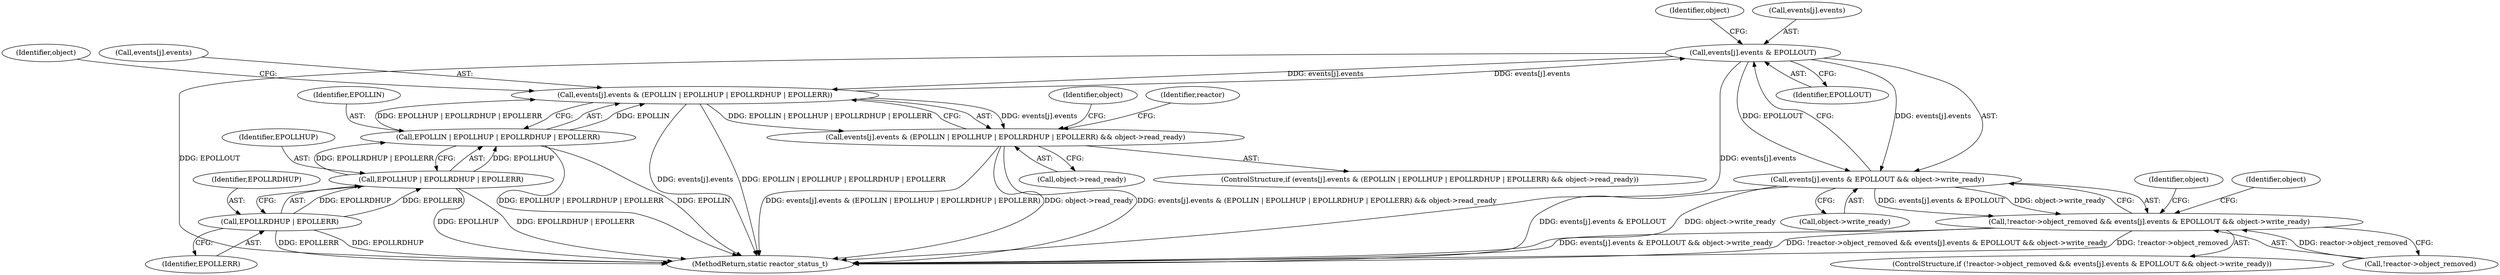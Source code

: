 digraph "0_Android_472271b153c5dc53c28beac55480a8d8434b2d5c_59@array" {
"1000298" [label="(Call,events[j].events & EPOLLOUT)"];
"1000271" [label="(Call,events[j].events & (EPOLLIN | EPOLLHUP | EPOLLRDHUP | EPOLLERR))"];
"1000298" [label="(Call,events[j].events & EPOLLOUT)"];
"1000277" [label="(Call,EPOLLIN | EPOLLHUP | EPOLLRDHUP | EPOLLERR)"];
"1000279" [label="(Call,EPOLLHUP | EPOLLRDHUP | EPOLLERR)"];
"1000281" [label="(Call,EPOLLRDHUP | EPOLLERR)"];
"1000270" [label="(Call,events[j].events & (EPOLLIN | EPOLLHUP | EPOLLRDHUP | EPOLLERR) && object->read_ready)"];
"1000297" [label="(Call,events[j].events & EPOLLOUT && object->write_ready)"];
"1000292" [label="(Call,!reactor->object_removed && events[j].events & EPOLLOUT && object->write_ready)"];
"1000270" [label="(Call,events[j].events & (EPOLLIN | EPOLLHUP | EPOLLRDHUP | EPOLLERR) && object->read_ready)"];
"1000283" [label="(Identifier,EPOLLERR)"];
"1000277" [label="(Call,EPOLLIN | EPOLLHUP | EPOLLRDHUP | EPOLLERR)"];
"1000278" [label="(Identifier,EPOLLIN)"];
"1000285" [label="(Identifier,object)"];
"1000315" [label="(Identifier,object)"];
"1000304" [label="(Identifier,EPOLLOUT)"];
"1000282" [label="(Identifier,EPOLLRDHUP)"];
"1000284" [label="(Call,object->read_ready)"];
"1000295" [label="(Identifier,reactor)"];
"1000306" [label="(Identifier,object)"];
"1000305" [label="(Call,object->write_ready)"];
"1000271" [label="(Call,events[j].events & (EPOLLIN | EPOLLHUP | EPOLLRDHUP | EPOLLERR))"];
"1000269" [label="(ControlStructure,if (events[j].events & (EPOLLIN | EPOLLHUP | EPOLLRDHUP | EPOLLERR) && object->read_ready))"];
"1000299" [label="(Call,events[j].events)"];
"1000297" [label="(Call,events[j].events & EPOLLOUT && object->write_ready)"];
"1000293" [label="(Call,!reactor->object_removed)"];
"1000292" [label="(Call,!reactor->object_removed && events[j].events & EPOLLOUT && object->write_ready)"];
"1000281" [label="(Call,EPOLLRDHUP | EPOLLERR)"];
"1000289" [label="(Identifier,object)"];
"1000298" [label="(Call,events[j].events & EPOLLOUT)"];
"1000291" [label="(ControlStructure,if (!reactor->object_removed && events[j].events & EPOLLOUT && object->write_ready))"];
"1000272" [label="(Call,events[j].events)"];
"1000280" [label="(Identifier,EPOLLHUP)"];
"1000279" [label="(Call,EPOLLHUP | EPOLLRDHUP | EPOLLERR)"];
"1000310" [label="(Identifier,object)"];
"1000336" [label="(MethodReturn,static reactor_status_t)"];
"1000298" -> "1000297"  [label="AST: "];
"1000298" -> "1000304"  [label="CFG: "];
"1000299" -> "1000298"  [label="AST: "];
"1000304" -> "1000298"  [label="AST: "];
"1000306" -> "1000298"  [label="CFG: "];
"1000297" -> "1000298"  [label="CFG: "];
"1000298" -> "1000336"  [label="DDG: EPOLLOUT"];
"1000298" -> "1000336"  [label="DDG: events[j].events"];
"1000298" -> "1000271"  [label="DDG: events[j].events"];
"1000298" -> "1000297"  [label="DDG: events[j].events"];
"1000298" -> "1000297"  [label="DDG: EPOLLOUT"];
"1000271" -> "1000298"  [label="DDG: events[j].events"];
"1000271" -> "1000270"  [label="AST: "];
"1000271" -> "1000277"  [label="CFG: "];
"1000272" -> "1000271"  [label="AST: "];
"1000277" -> "1000271"  [label="AST: "];
"1000285" -> "1000271"  [label="CFG: "];
"1000270" -> "1000271"  [label="CFG: "];
"1000271" -> "1000336"  [label="DDG: EPOLLIN | EPOLLHUP | EPOLLRDHUP | EPOLLERR"];
"1000271" -> "1000336"  [label="DDG: events[j].events"];
"1000271" -> "1000270"  [label="DDG: events[j].events"];
"1000271" -> "1000270"  [label="DDG: EPOLLIN | EPOLLHUP | EPOLLRDHUP | EPOLLERR"];
"1000277" -> "1000271"  [label="DDG: EPOLLIN"];
"1000277" -> "1000271"  [label="DDG: EPOLLHUP | EPOLLRDHUP | EPOLLERR"];
"1000277" -> "1000279"  [label="CFG: "];
"1000278" -> "1000277"  [label="AST: "];
"1000279" -> "1000277"  [label="AST: "];
"1000277" -> "1000336"  [label="DDG: EPOLLIN"];
"1000277" -> "1000336"  [label="DDG: EPOLLHUP | EPOLLRDHUP | EPOLLERR"];
"1000279" -> "1000277"  [label="DDG: EPOLLHUP"];
"1000279" -> "1000277"  [label="DDG: EPOLLRDHUP | EPOLLERR"];
"1000279" -> "1000281"  [label="CFG: "];
"1000280" -> "1000279"  [label="AST: "];
"1000281" -> "1000279"  [label="AST: "];
"1000279" -> "1000336"  [label="DDG: EPOLLHUP"];
"1000279" -> "1000336"  [label="DDG: EPOLLRDHUP | EPOLLERR"];
"1000281" -> "1000279"  [label="DDG: EPOLLRDHUP"];
"1000281" -> "1000279"  [label="DDG: EPOLLERR"];
"1000281" -> "1000283"  [label="CFG: "];
"1000282" -> "1000281"  [label="AST: "];
"1000283" -> "1000281"  [label="AST: "];
"1000281" -> "1000336"  [label="DDG: EPOLLRDHUP"];
"1000281" -> "1000336"  [label="DDG: EPOLLERR"];
"1000270" -> "1000269"  [label="AST: "];
"1000270" -> "1000284"  [label="CFG: "];
"1000284" -> "1000270"  [label="AST: "];
"1000289" -> "1000270"  [label="CFG: "];
"1000295" -> "1000270"  [label="CFG: "];
"1000270" -> "1000336"  [label="DDG: object->read_ready"];
"1000270" -> "1000336"  [label="DDG: events[j].events & (EPOLLIN | EPOLLHUP | EPOLLRDHUP | EPOLLERR) && object->read_ready"];
"1000270" -> "1000336"  [label="DDG: events[j].events & (EPOLLIN | EPOLLHUP | EPOLLRDHUP | EPOLLERR)"];
"1000297" -> "1000292"  [label="AST: "];
"1000297" -> "1000305"  [label="CFG: "];
"1000305" -> "1000297"  [label="AST: "];
"1000292" -> "1000297"  [label="CFG: "];
"1000297" -> "1000336"  [label="DDG: events[j].events & EPOLLOUT"];
"1000297" -> "1000336"  [label="DDG: object->write_ready"];
"1000297" -> "1000292"  [label="DDG: events[j].events & EPOLLOUT"];
"1000297" -> "1000292"  [label="DDG: object->write_ready"];
"1000292" -> "1000291"  [label="AST: "];
"1000292" -> "1000293"  [label="CFG: "];
"1000293" -> "1000292"  [label="AST: "];
"1000310" -> "1000292"  [label="CFG: "];
"1000315" -> "1000292"  [label="CFG: "];
"1000292" -> "1000336"  [label="DDG: !reactor->object_removed && events[j].events & EPOLLOUT && object->write_ready"];
"1000292" -> "1000336"  [label="DDG: !reactor->object_removed"];
"1000292" -> "1000336"  [label="DDG: events[j].events & EPOLLOUT && object->write_ready"];
"1000293" -> "1000292"  [label="DDG: reactor->object_removed"];
}
